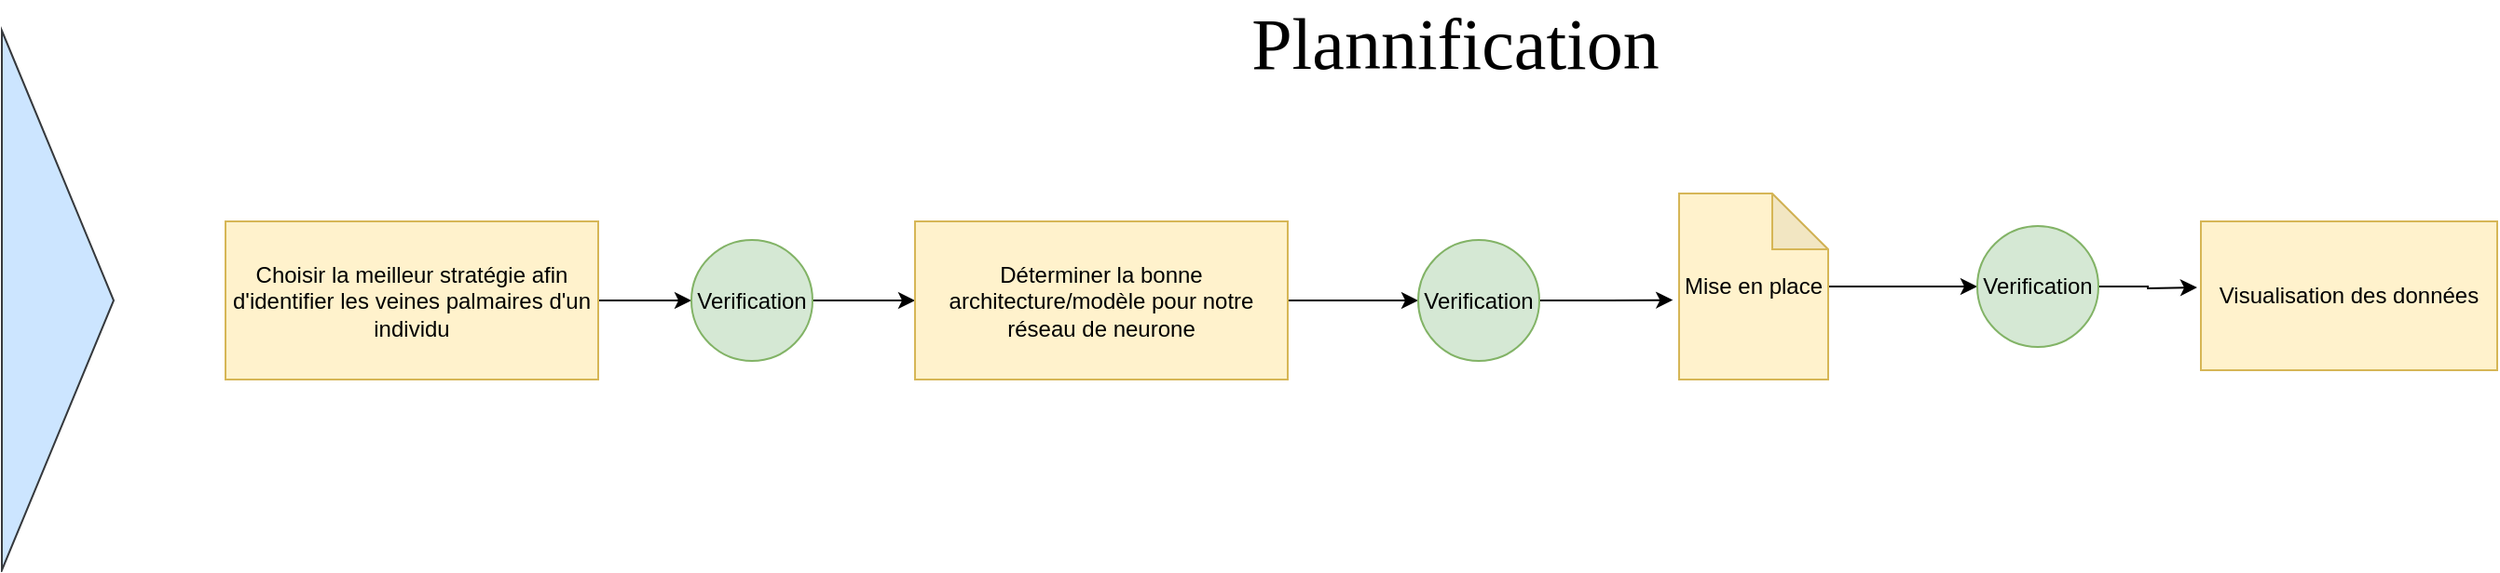 <mxfile version="20.5.1" type="device"><diagram id="BupZHgReIgWkDZAwXu2M" name="Page-1"><mxGraphModel dx="652" dy="396" grid="1" gridSize="10" guides="1" tooltips="1" connect="1" arrows="1" fold="1" page="1" pageScale="1" pageWidth="827" pageHeight="1169" math="0" shadow="0"><root><mxCell id="0"/><mxCell id="1" parent="0"/><mxCell id="tt8DPsXT_pnyouTqEDIh-11" style="edgeStyle=orthogonalEdgeStyle;rounded=0;orthogonalLoop=1;jettySize=auto;html=1;entryX=0;entryY=0.5;entryDx=0;entryDy=0;" edge="1" parent="1" source="tt8DPsXT_pnyouTqEDIh-1" target="tt8DPsXT_pnyouTqEDIh-4"><mxGeometry relative="1" as="geometry"/></mxCell><mxCell id="tt8DPsXT_pnyouTqEDIh-1" value="Choisir la meilleur stratégie afin d'identifier les veines palmaires d'un individu" style="rounded=0;whiteSpace=wrap;html=1;fillColor=#fff2cc;strokeColor=#d6b656;" vertex="1" parent="1"><mxGeometry x="150" y="240" width="200" height="85" as="geometry"/></mxCell><mxCell id="tt8DPsXT_pnyouTqEDIh-2" value="" style="triangle;whiteSpace=wrap;html=1;fillColor=#cce5ff;strokeColor=#36393d;" vertex="1" parent="1"><mxGeometry x="30" y="137.5" width="60" height="290" as="geometry"/></mxCell><mxCell id="tt8DPsXT_pnyouTqEDIh-12" style="edgeStyle=orthogonalEdgeStyle;rounded=0;orthogonalLoop=1;jettySize=auto;html=1;entryX=0;entryY=0.5;entryDx=0;entryDy=0;" edge="1" parent="1" source="tt8DPsXT_pnyouTqEDIh-4" target="tt8DPsXT_pnyouTqEDIh-5"><mxGeometry relative="1" as="geometry"/></mxCell><mxCell id="tt8DPsXT_pnyouTqEDIh-4" value="Verification" style="ellipse;whiteSpace=wrap;html=1;aspect=fixed;fillColor=#d5e8d4;strokeColor=#82b366;" vertex="1" parent="1"><mxGeometry x="400" y="250" width="65" height="65" as="geometry"/></mxCell><mxCell id="tt8DPsXT_pnyouTqEDIh-15" style="edgeStyle=orthogonalEdgeStyle;rounded=0;orthogonalLoop=1;jettySize=auto;html=1;entryX=0;entryY=0.5;entryDx=0;entryDy=0;" edge="1" parent="1" source="tt8DPsXT_pnyouTqEDIh-5" target="tt8DPsXT_pnyouTqEDIh-6"><mxGeometry relative="1" as="geometry"/></mxCell><mxCell id="tt8DPsXT_pnyouTqEDIh-5" value="Déterminer la bonne architecture/modèle pour notre réseau de neurone" style="rounded=0;whiteSpace=wrap;html=1;fillColor=#fff2cc;strokeColor=#d6b656;" vertex="1" parent="1"><mxGeometry x="520" y="240" width="200" height="85" as="geometry"/></mxCell><mxCell id="tt8DPsXT_pnyouTqEDIh-17" style="edgeStyle=orthogonalEdgeStyle;rounded=0;orthogonalLoop=1;jettySize=auto;html=1;entryX=-0.042;entryY=0.573;entryDx=0;entryDy=0;entryPerimeter=0;" edge="1" parent="1" source="tt8DPsXT_pnyouTqEDIh-6" target="tt8DPsXT_pnyouTqEDIh-8"><mxGeometry relative="1" as="geometry"/></mxCell><mxCell id="tt8DPsXT_pnyouTqEDIh-6" value="Verification" style="ellipse;whiteSpace=wrap;html=1;aspect=fixed;fillColor=#d5e8d4;strokeColor=#82b366;" vertex="1" parent="1"><mxGeometry x="790" y="250" width="65" height="65" as="geometry"/></mxCell><mxCell id="tt8DPsXT_pnyouTqEDIh-19" style="edgeStyle=orthogonalEdgeStyle;rounded=0;orthogonalLoop=1;jettySize=auto;html=1;entryX=0;entryY=0.5;entryDx=0;entryDy=0;" edge="1" parent="1" source="tt8DPsXT_pnyouTqEDIh-8" target="tt8DPsXT_pnyouTqEDIh-9"><mxGeometry relative="1" as="geometry"/></mxCell><mxCell id="tt8DPsXT_pnyouTqEDIh-8" value="Mise en place" style="shape=note;whiteSpace=wrap;html=1;backgroundOutline=1;darkOpacity=0.05;fillColor=#fff2cc;strokeColor=#d6b656;" vertex="1" parent="1"><mxGeometry x="930" y="225" width="80" height="100" as="geometry"/></mxCell><mxCell id="tt8DPsXT_pnyouTqEDIh-24" style="edgeStyle=orthogonalEdgeStyle;rounded=0;orthogonalLoop=1;jettySize=auto;html=1;fontFamily=Georgia;fontSize=39;" edge="1" parent="1" source="tt8DPsXT_pnyouTqEDIh-9"><mxGeometry relative="1" as="geometry"><mxPoint x="1208" y="275.5" as="targetPoint"/></mxGeometry></mxCell><mxCell id="tt8DPsXT_pnyouTqEDIh-9" value="Verification" style="ellipse;whiteSpace=wrap;html=1;aspect=fixed;fillColor=#d5e8d4;strokeColor=#82b366;" vertex="1" parent="1"><mxGeometry x="1090" y="242.5" width="65" height="65" as="geometry"/></mxCell><mxCell id="tt8DPsXT_pnyouTqEDIh-10" value="Visualisation des données" style="rounded=0;whiteSpace=wrap;html=1;fillColor=#fff2cc;strokeColor=#d6b656;" vertex="1" parent="1"><mxGeometry x="1210" y="240" width="159" height="80" as="geometry"/></mxCell><mxCell id="tt8DPsXT_pnyouTqEDIh-20" value="Plannification" style="text;html=1;strokeColor=none;fillColor=none;align=center;verticalAlign=middle;whiteSpace=wrap;rounded=0;strokeWidth=4;fontFamily=Georgia;fontSize=39;" vertex="1" parent="1"><mxGeometry x="780" y="130" width="60" height="30" as="geometry"/></mxCell></root></mxGraphModel></diagram></mxfile>